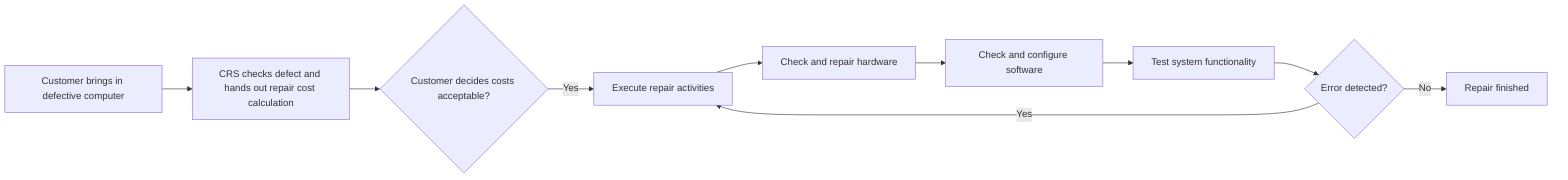 graph LR
A[Customer brings in defective computer] --> B[CRS checks defect and hands out repair cost calculation]
B --> C{Customer decides costs acceptable?}
C -- Yes --> D[Execute repair activities]
D --> E[Check and repair hardware]
E --> F[Check and configure software]
F --> G[Test system functionality]
G --> H{Error detected?}
H -- Yes --> D
H -- No --> I[Repair finished]